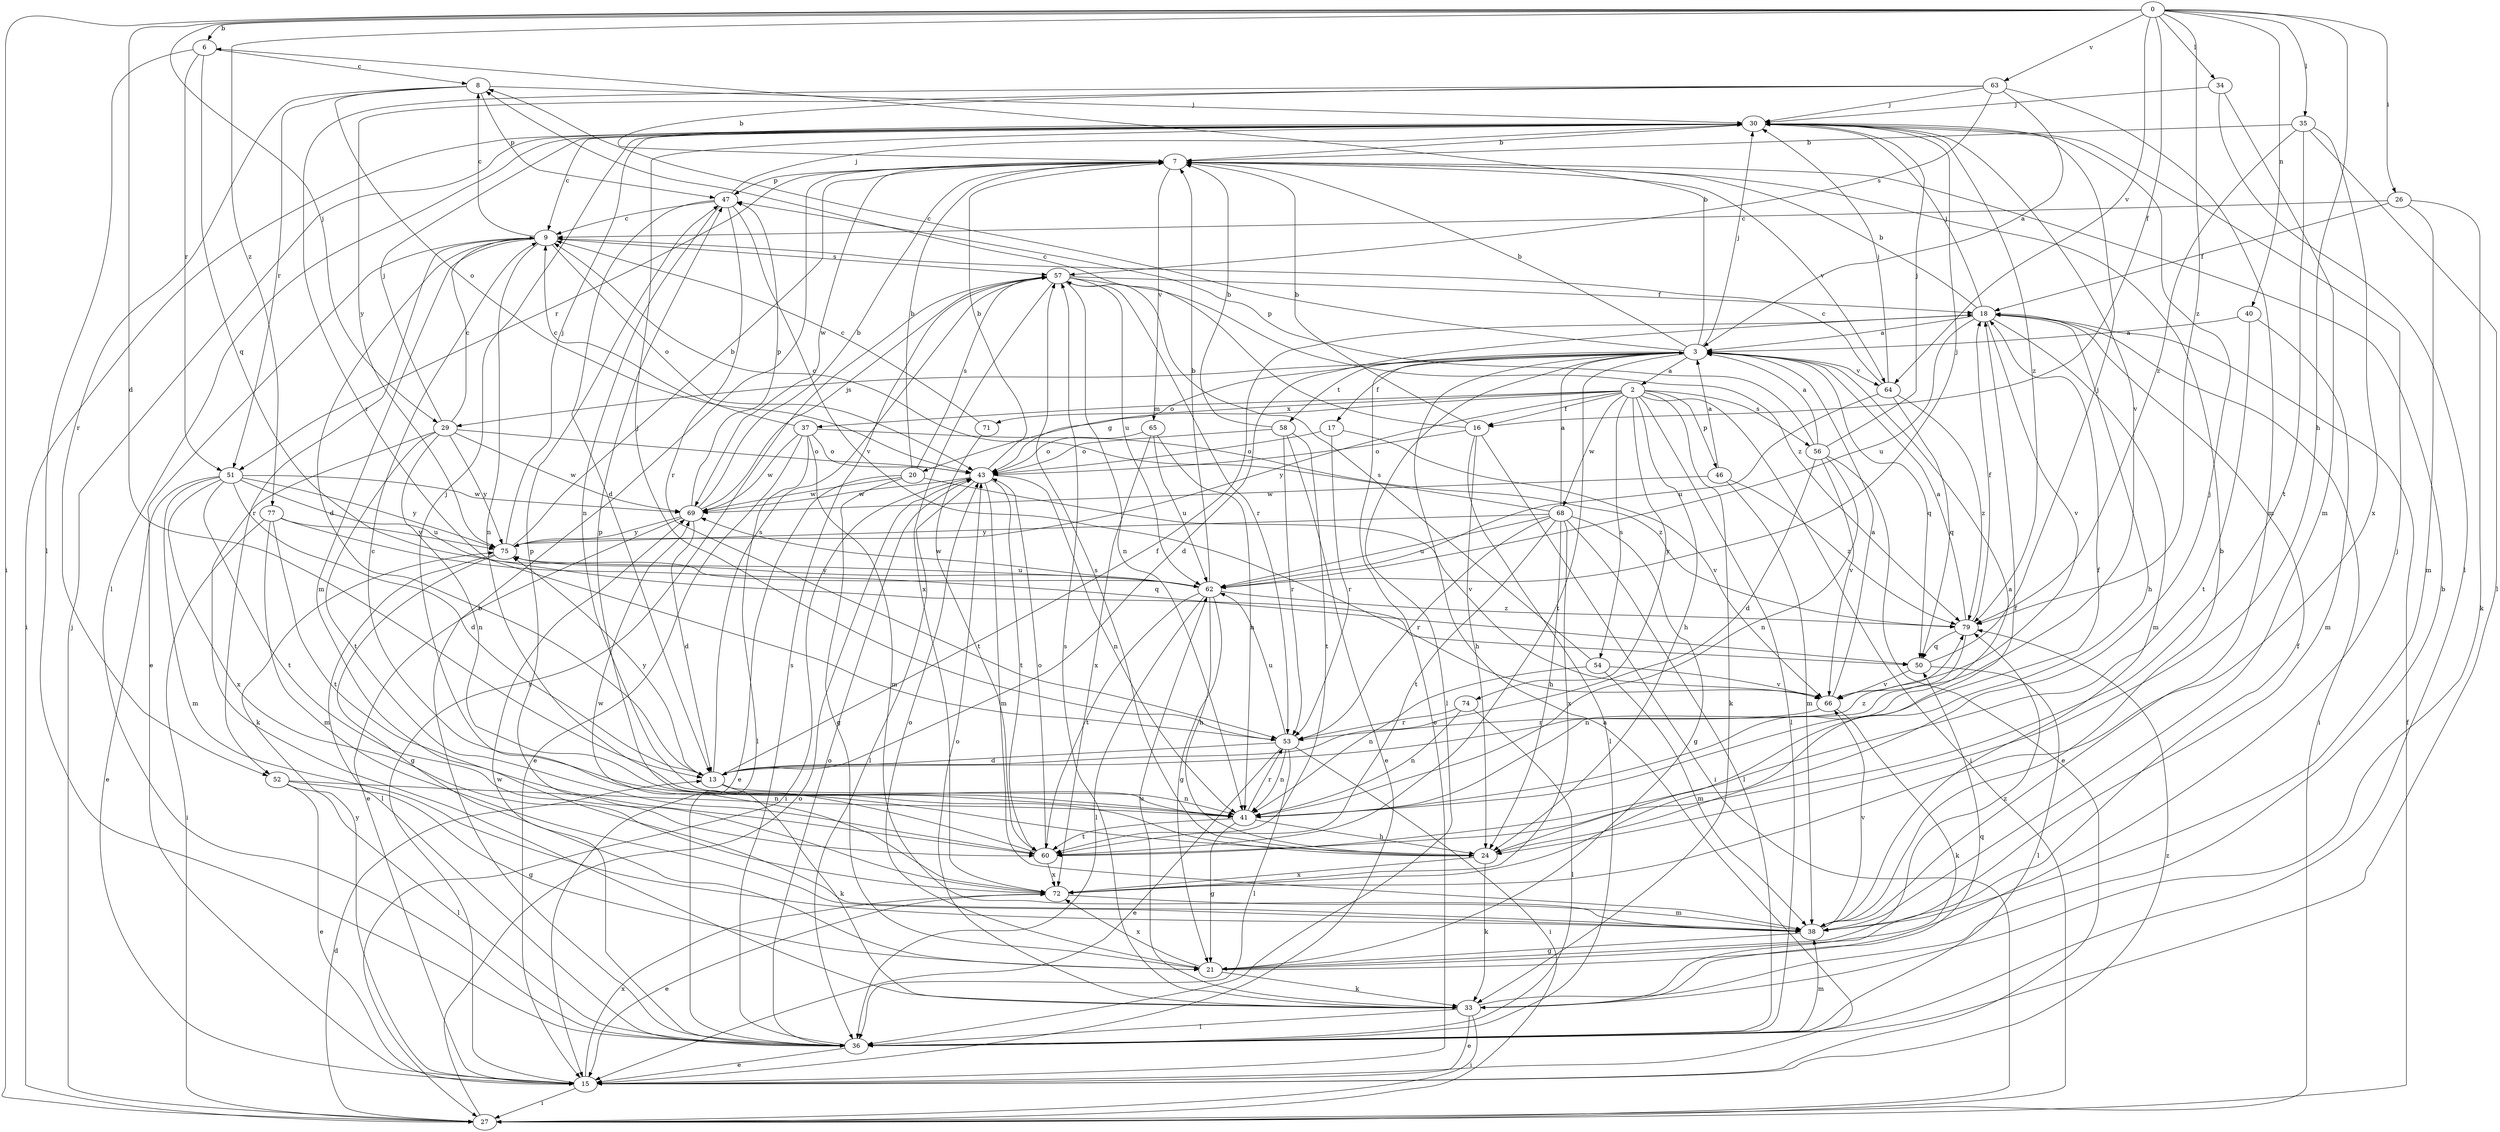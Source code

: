 strict digraph  {
0;
2;
3;
6;
7;
8;
9;
13;
15;
16;
17;
18;
20;
21;
24;
26;
27;
29;
30;
33;
34;
35;
36;
37;
38;
40;
41;
43;
46;
47;
50;
51;
52;
53;
54;
56;
57;
58;
60;
62;
63;
64;
65;
66;
68;
69;
71;
72;
74;
75;
77;
79;
0 -> 6  [label=b];
0 -> 13  [label=d];
0 -> 16  [label=f];
0 -> 24  [label=h];
0 -> 26  [label=i];
0 -> 27  [label=i];
0 -> 29  [label=j];
0 -> 34  [label=l];
0 -> 35  [label=l];
0 -> 40  [label=n];
0 -> 63  [label=v];
0 -> 64  [label=v];
0 -> 77  [label=z];
0 -> 79  [label=z];
2 -> 16  [label=f];
2 -> 20  [label=g];
2 -> 24  [label=h];
2 -> 27  [label=i];
2 -> 33  [label=k];
2 -> 36  [label=l];
2 -> 37  [label=m];
2 -> 46  [label=p];
2 -> 54  [label=s];
2 -> 56  [label=s];
2 -> 68  [label=w];
2 -> 71  [label=x];
2 -> 74  [label=y];
2 -> 75  [label=y];
3 -> 2  [label=a];
3 -> 6  [label=b];
3 -> 7  [label=b];
3 -> 8  [label=c];
3 -> 15  [label=e];
3 -> 17  [label=f];
3 -> 29  [label=j];
3 -> 30  [label=j];
3 -> 36  [label=l];
3 -> 43  [label=o];
3 -> 50  [label=q];
3 -> 58  [label=t];
3 -> 60  [label=t];
3 -> 64  [label=v];
6 -> 8  [label=c];
6 -> 36  [label=l];
6 -> 50  [label=q];
6 -> 51  [label=r];
7 -> 47  [label=p];
7 -> 51  [label=r];
7 -> 64  [label=v];
7 -> 65  [label=v];
7 -> 69  [label=w];
8 -> 30  [label=j];
8 -> 43  [label=o];
8 -> 47  [label=p];
8 -> 51  [label=r];
8 -> 52  [label=r];
9 -> 8  [label=c];
9 -> 13  [label=d];
9 -> 15  [label=e];
9 -> 38  [label=m];
9 -> 41  [label=n];
9 -> 43  [label=o];
9 -> 52  [label=r];
9 -> 57  [label=s];
13 -> 18  [label=f];
13 -> 33  [label=k];
13 -> 41  [label=n];
13 -> 57  [label=s];
13 -> 75  [label=y];
13 -> 79  [label=z];
15 -> 3  [label=a];
15 -> 27  [label=i];
15 -> 57  [label=s];
15 -> 72  [label=x];
15 -> 75  [label=y];
15 -> 79  [label=z];
16 -> 7  [label=b];
16 -> 8  [label=c];
16 -> 24  [label=h];
16 -> 27  [label=i];
16 -> 36  [label=l];
16 -> 43  [label=o];
17 -> 43  [label=o];
17 -> 53  [label=r];
17 -> 66  [label=v];
18 -> 3  [label=a];
18 -> 7  [label=b];
18 -> 13  [label=d];
18 -> 24  [label=h];
18 -> 27  [label=i];
18 -> 30  [label=j];
18 -> 38  [label=m];
18 -> 62  [label=u];
18 -> 66  [label=v];
20 -> 7  [label=b];
20 -> 15  [label=e];
20 -> 21  [label=g];
20 -> 57  [label=s];
20 -> 66  [label=v];
20 -> 69  [label=w];
21 -> 18  [label=f];
21 -> 30  [label=j];
21 -> 33  [label=k];
21 -> 43  [label=o];
21 -> 72  [label=x];
21 -> 79  [label=z];
24 -> 9  [label=c];
24 -> 30  [label=j];
24 -> 33  [label=k];
24 -> 47  [label=p];
24 -> 57  [label=s];
24 -> 72  [label=x];
26 -> 9  [label=c];
26 -> 18  [label=f];
26 -> 33  [label=k];
26 -> 38  [label=m];
27 -> 13  [label=d];
27 -> 18  [label=f];
27 -> 30  [label=j];
27 -> 43  [label=o];
29 -> 9  [label=c];
29 -> 30  [label=j];
29 -> 33  [label=k];
29 -> 41  [label=n];
29 -> 43  [label=o];
29 -> 60  [label=t];
29 -> 69  [label=w];
29 -> 75  [label=y];
30 -> 7  [label=b];
30 -> 9  [label=c];
30 -> 27  [label=i];
30 -> 36  [label=l];
30 -> 66  [label=v];
30 -> 79  [label=z];
33 -> 7  [label=b];
33 -> 15  [label=e];
33 -> 27  [label=i];
33 -> 36  [label=l];
33 -> 43  [label=o];
33 -> 50  [label=q];
33 -> 57  [label=s];
33 -> 62  [label=u];
34 -> 30  [label=j];
34 -> 36  [label=l];
34 -> 38  [label=m];
35 -> 7  [label=b];
35 -> 36  [label=l];
35 -> 60  [label=t];
35 -> 72  [label=x];
35 -> 79  [label=z];
36 -> 7  [label=b];
36 -> 15  [label=e];
36 -> 38  [label=m];
36 -> 43  [label=o];
36 -> 57  [label=s];
36 -> 69  [label=w];
37 -> 9  [label=c];
37 -> 15  [label=e];
37 -> 36  [label=l];
37 -> 38  [label=m];
37 -> 43  [label=o];
37 -> 69  [label=w];
37 -> 79  [label=z];
38 -> 7  [label=b];
38 -> 21  [label=g];
38 -> 66  [label=v];
40 -> 3  [label=a];
40 -> 38  [label=m];
40 -> 60  [label=t];
41 -> 3  [label=a];
41 -> 18  [label=f];
41 -> 21  [label=g];
41 -> 24  [label=h];
41 -> 53  [label=r];
41 -> 60  [label=t];
43 -> 7  [label=b];
43 -> 27  [label=i];
43 -> 36  [label=l];
43 -> 38  [label=m];
43 -> 41  [label=n];
43 -> 60  [label=t];
43 -> 69  [label=w];
46 -> 3  [label=a];
46 -> 38  [label=m];
46 -> 69  [label=w];
46 -> 79  [label=z];
47 -> 9  [label=c];
47 -> 13  [label=d];
47 -> 30  [label=j];
47 -> 41  [label=n];
47 -> 53  [label=r];
47 -> 66  [label=v];
50 -> 30  [label=j];
50 -> 36  [label=l];
50 -> 66  [label=v];
51 -> 13  [label=d];
51 -> 15  [label=e];
51 -> 38  [label=m];
51 -> 60  [label=t];
51 -> 62  [label=u];
51 -> 69  [label=w];
51 -> 72  [label=x];
51 -> 75  [label=y];
52 -> 15  [label=e];
52 -> 21  [label=g];
52 -> 36  [label=l];
52 -> 41  [label=n];
53 -> 13  [label=d];
53 -> 15  [label=e];
53 -> 27  [label=i];
53 -> 30  [label=j];
53 -> 36  [label=l];
53 -> 41  [label=n];
53 -> 62  [label=u];
54 -> 38  [label=m];
54 -> 41  [label=n];
54 -> 57  [label=s];
54 -> 66  [label=v];
56 -> 3  [label=a];
56 -> 13  [label=d];
56 -> 15  [label=e];
56 -> 30  [label=j];
56 -> 41  [label=n];
56 -> 47  [label=p];
56 -> 66  [label=v];
57 -> 18  [label=f];
57 -> 41  [label=n];
57 -> 53  [label=r];
57 -> 62  [label=u];
57 -> 72  [label=x];
57 -> 79  [label=z];
58 -> 7  [label=b];
58 -> 15  [label=e];
58 -> 43  [label=o];
58 -> 53  [label=r];
58 -> 60  [label=t];
60 -> 30  [label=j];
60 -> 43  [label=o];
60 -> 72  [label=x];
62 -> 7  [label=b];
62 -> 21  [label=g];
62 -> 24  [label=h];
62 -> 30  [label=j];
62 -> 36  [label=l];
62 -> 60  [label=t];
62 -> 69  [label=w];
62 -> 75  [label=y];
62 -> 79  [label=z];
63 -> 3  [label=a];
63 -> 7  [label=b];
63 -> 30  [label=j];
63 -> 38  [label=m];
63 -> 53  [label=r];
63 -> 57  [label=s];
63 -> 75  [label=y];
64 -> 9  [label=c];
64 -> 30  [label=j];
64 -> 50  [label=q];
64 -> 62  [label=u];
64 -> 79  [label=z];
65 -> 41  [label=n];
65 -> 43  [label=o];
65 -> 62  [label=u];
65 -> 72  [label=x];
66 -> 3  [label=a];
66 -> 33  [label=k];
66 -> 53  [label=r];
68 -> 3  [label=a];
68 -> 9  [label=c];
68 -> 21  [label=g];
68 -> 24  [label=h];
68 -> 36  [label=l];
68 -> 53  [label=r];
68 -> 60  [label=t];
68 -> 62  [label=u];
68 -> 72  [label=x];
68 -> 75  [label=y];
69 -> 7  [label=b];
69 -> 13  [label=d];
69 -> 15  [label=e];
69 -> 47  [label=p];
69 -> 57  [label=s];
69 -> 75  [label=y];
71 -> 9  [label=c];
71 -> 60  [label=t];
72 -> 15  [label=e];
72 -> 18  [label=f];
72 -> 38  [label=m];
72 -> 47  [label=p];
72 -> 69  [label=w];
74 -> 36  [label=l];
74 -> 41  [label=n];
74 -> 53  [label=r];
75 -> 7  [label=b];
75 -> 21  [label=g];
75 -> 30  [label=j];
75 -> 36  [label=l];
75 -> 62  [label=u];
77 -> 27  [label=i];
77 -> 38  [label=m];
77 -> 50  [label=q];
77 -> 60  [label=t];
77 -> 75  [label=y];
79 -> 3  [label=a];
79 -> 18  [label=f];
79 -> 41  [label=n];
79 -> 50  [label=q];
}
